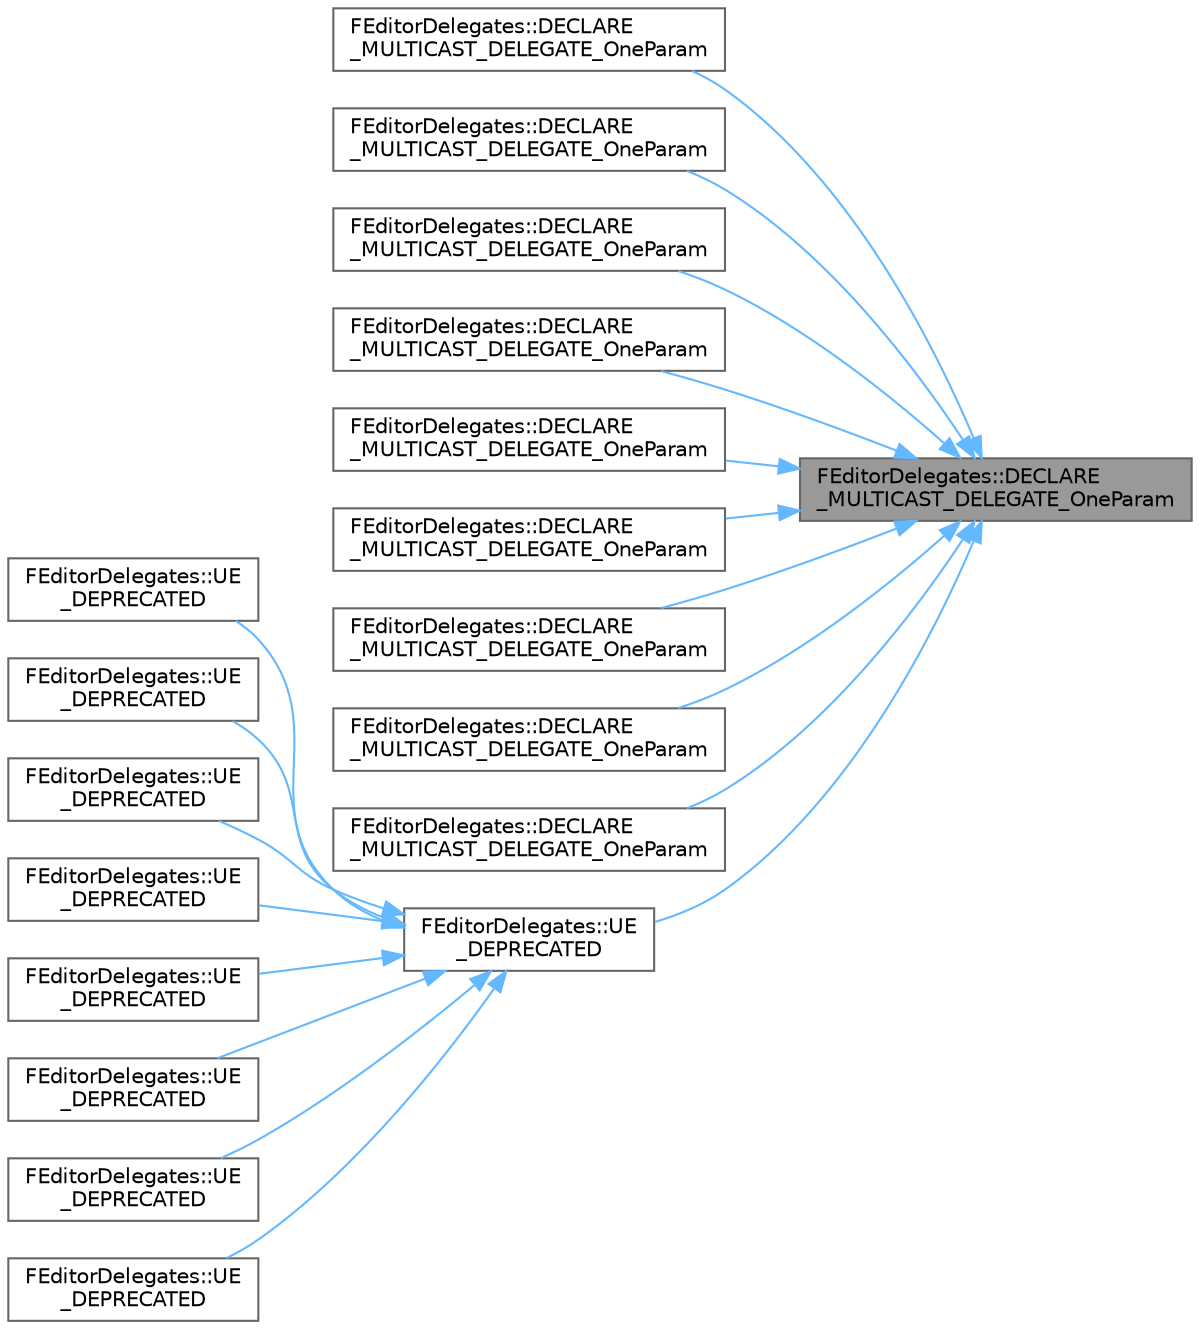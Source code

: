 digraph "FEditorDelegates::DECLARE_MULTICAST_DELEGATE_OneParam"
{
 // INTERACTIVE_SVG=YES
 // LATEX_PDF_SIZE
  bgcolor="transparent";
  edge [fontname=Helvetica,fontsize=10,labelfontname=Helvetica,labelfontsize=10];
  node [fontname=Helvetica,fontsize=10,shape=box,height=0.2,width=0.4];
  rankdir="RL";
  Node1 [id="Node000001",label="FEditorDelegates::DECLARE\l_MULTICAST_DELEGATE_OneParam",height=0.2,width=0.4,color="gray40", fillcolor="grey60", style="filled", fontcolor="black",tooltip="delegate type for map change events ( Params: uint32 MapChangeFlags (MapChangeEventFlags) )"];
  Node1 -> Node2 [id="edge1_Node000001_Node000002",dir="back",color="steelblue1",style="solid",tooltip=" "];
  Node2 [id="Node000002",label="FEditorDelegates::DECLARE\l_MULTICAST_DELEGATE_OneParam",height=0.2,width=0.4,color="grey40", fillcolor="white", style="filled",URL="$d3/db4/structFEditorDelegates.html#a5a1d0d7bdef5955b71169b3e656d2eed",tooltip="delegate type for when a new level is added to the world"];
  Node1 -> Node3 [id="edge2_Node000001_Node000003",dir="back",color="steelblue1",style="solid",tooltip=" "];
  Node3 [id="Node000003",label="FEditorDelegates::DECLARE\l_MULTICAST_DELEGATE_OneParam",height=0.2,width=0.4,color="grey40", fillcolor="white", style="filled",URL="$d3/db4/structFEditorDelegates.html#a51c12f1ee67c1c9ab43970dd3e71607a",tooltip="delegate type for when one or more assets have been deleted"];
  Node1 -> Node4 [id="edge3_Node000001_Node000004",dir="back",color="steelblue1",style="solid",tooltip=" "];
  Node4 [id="Node000004",label="FEditorDelegates::DECLARE\l_MULTICAST_DELEGATE_OneParam",height=0.2,width=0.4,color="grey40", fillcolor="white", style="filled",URL="$d3/db4/structFEditorDelegates.html#a48f30f5a6eb647ab4e336efb48e93296",tooltip="delegate type for when a user requests to delete certain assets... DOES NOT mean the asset(s) will be..."];
  Node1 -> Node5 [id="edge4_Node000001_Node000005",dir="back",color="steelblue1",style="solid",tooltip=" "];
  Node5 [id="Node000005",label="FEditorDelegates::DECLARE\l_MULTICAST_DELEGATE_OneParam",height=0.2,width=0.4,color="grey40", fillcolor="white", style="filled",URL="$d3/db4/structFEditorDelegates.html#a1727095a0e6f2e970d094e79f5c4b9e5",tooltip="delegate for when the editor has booted"];
  Node1 -> Node6 [id="edge5_Node000001_Node000006",dir="back",color="steelblue1",style="solid",tooltip=" "];
  Node6 [id="Node000006",label="FEditorDelegates::DECLARE\l_MULTICAST_DELEGATE_OneParam",height=0.2,width=0.4,color="grey40", fillcolor="white", style="filled",URL="$d3/db4/structFEditorDelegates.html#ab6af14cff1e87ea80c967389e77d39bb",tooltip="delegate for when the editor has fully initialized"];
  Node1 -> Node7 [id="edge6_Node000001_Node000007",dir="back",color="steelblue1",style="solid",tooltip=" "];
  Node7 [id="Node000007",label="FEditorDelegates::DECLARE\l_MULTICAST_DELEGATE_OneParam",height=0.2,width=0.4,color="grey40", fillcolor="white", style="filled",URL="$d3/db4/structFEditorDelegates.html#a218f6eb42dcd65ad5b47b3136dd4121d",tooltip="delegate for when the editor is about to load the default startup map - allows delegates to cancel th..."];
  Node1 -> Node8 [id="edge7_Node000001_Node000008",dir="back",color="steelblue1",style="solid",tooltip=" "];
  Node8 [id="Node000008",label="FEditorDelegates::DECLARE\l_MULTICAST_DELEGATE_OneParam",height=0.2,width=0.4,color="grey40", fillcolor="white", style="filled",URL="$d3/db4/structFEditorDelegates.html#aa14770998ff46f29a17ca185ab1b6808",tooltip="delegate type for when a texture is fit to surface"];
  Node1 -> Node9 [id="edge8_Node000001_Node000009",dir="back",color="steelblue1",style="solid",tooltip=" "];
  Node9 [id="Node000009",label="FEditorDelegates::DECLARE\l_MULTICAST_DELEGATE_OneParam",height=0.2,width=0.4,color="grey40", fillcolor="white", style="filled",URL="$d3/db4/structFEditorDelegates.html#af20b910c820d7b735e0a9104ae2ea019",tooltip="delegate type for when a user requested force deleting objects."];
  Node1 -> Node10 [id="edge9_Node000001_Node000010",dir="back",color="steelblue1",style="solid",tooltip=" "];
  Node10 [id="Node000010",label="FEditorDelegates::DECLARE\l_MULTICAST_DELEGATE_OneParam",height=0.2,width=0.4,color="grey40", fillcolor="white", style="filled",URL="$d3/db4/structFEditorDelegates.html#a620fe78d350312d05c65875d2ee30eaa",tooltip="delegate type to handle viewing/editing a set of asset identifiers which are packages or ids"];
  Node1 -> Node11 [id="edge10_Node000001_Node000011",dir="back",color="steelblue1",style="solid",tooltip=" "];
  Node11 [id="Node000011",label="FEditorDelegates::UE\l_DEPRECATED",height=0.2,width=0.4,color="grey40", fillcolor="white", style="filled",URL="$d3/db4/structFEditorDelegates.html#a3eaf906e9ccfeea7c7c50442a9c646aa",tooltip="delegate type for when a user requests to delete certain assets... It allows the addition of secondar..."];
  Node11 -> Node12 [id="edge11_Node000011_Node000012",dir="back",color="steelblue1",style="solid",tooltip=" "];
  Node12 [id="Node000012",label="FEditorDelegates::UE\l_DEPRECATED",height=0.2,width=0.4,color="grey40", fillcolor="white", style="filled",URL="$d3/db4/structFEditorDelegates.html#a91c0e88c6bbdb26dd847adb6aabd56da",tooltip="Called when new assets have been (re-)imported."];
  Node11 -> Node13 [id="edge12_Node000011_Node000013",dir="back",color="steelblue1",style="solid",tooltip=" "];
  Node13 [id="Node000013",label="FEditorDelegates::UE\l_DEPRECATED",height=0.2,width=0.4,color="grey40", fillcolor="white", style="filled",URL="$d3/db4/structFEditorDelegates.html#a3577a93f0d46115db19e3974855a2d98",tooltip="Called when new assets are being (re-)imported."];
  Node11 -> Node14 [id="edge13_Node000011_Node000014",dir="back",color="steelblue1",style="solid",tooltip=" "];
  Node14 [id="Node000014",label="FEditorDelegates::UE\l_DEPRECATED",height=0.2,width=0.4,color="grey40", fillcolor="white", style="filled",URL="$d3/db4/structFEditorDelegates.html#a992a0395b7c07143678cec782be27b68",tooltip="Called after an asset has been reimported."];
  Node11 -> Node15 [id="edge14_Node000011_Node000015",dir="back",color="steelblue1",style="solid",tooltip=" "];
  Node15 [id="Node000015",label="FEditorDelegates::UE\l_DEPRECATED",height=0.2,width=0.4,color="grey40", fillcolor="white", style="filled",URL="$d3/db4/structFEditorDelegates.html#aafc0c1b2cbab381d9fc120017dde51ac",tooltip="Called when an editor mode is being entered."];
  Node11 -> Node16 [id="edge15_Node000011_Node000016",dir="back",color="steelblue1",style="solid",tooltip=" "];
  Node16 [id="Node000016",label="FEditorDelegates::UE\l_DEPRECATED",height=0.2,width=0.4,color="grey40", fillcolor="white", style="filled",URL="$d3/db4/structFEditorDelegates.html#a5d69136557bba0fa2724fbfe589c7367",tooltip="Called when an editor mode is being exited."];
  Node11 -> Node17 [id="edge16_Node000011_Node000017",dir="back",color="steelblue1",style="solid",tooltip=" "];
  Node17 [id="Node000017",label="FEditorDelegates::UE\l_DEPRECATED",height=0.2,width=0.4,color="grey40", fillcolor="white", style="filled",URL="$d3/db4/structFEditorDelegates.html#aad86accafbd7dbce2fdcb7e524a7343f",tooltip="Called when an editor mode ID is being entered."];
  Node11 -> Node18 [id="edge17_Node000011_Node000018",dir="back",color="steelblue1",style="solid",tooltip=" "];
  Node18 [id="Node000018",label="FEditorDelegates::UE\l_DEPRECATED",height=0.2,width=0.4,color="grey40", fillcolor="white", style="filled",URL="$d3/db4/structFEditorDelegates.html#a32ef4ff3f57f0544c881fadc942f031f",tooltip="Called when an editor mode ID is being exited."];
  Node11 -> Node19 [id="edge18_Node000011_Node000019",dir="back",color="steelblue1",style="solid",tooltip=" "];
  Node19 [id="Node000019",label="FEditorDelegates::UE\l_DEPRECATED",height=0.2,width=0.4,color="grey40", fillcolor="white", style="filled",URL="$d3/db4/structFEditorDelegates.html#a6da73aae684675b9584497ee7ad69065",tooltip="Called when the user requests certain assets be deletedand allows the addition of secondary assets th..."];
}
